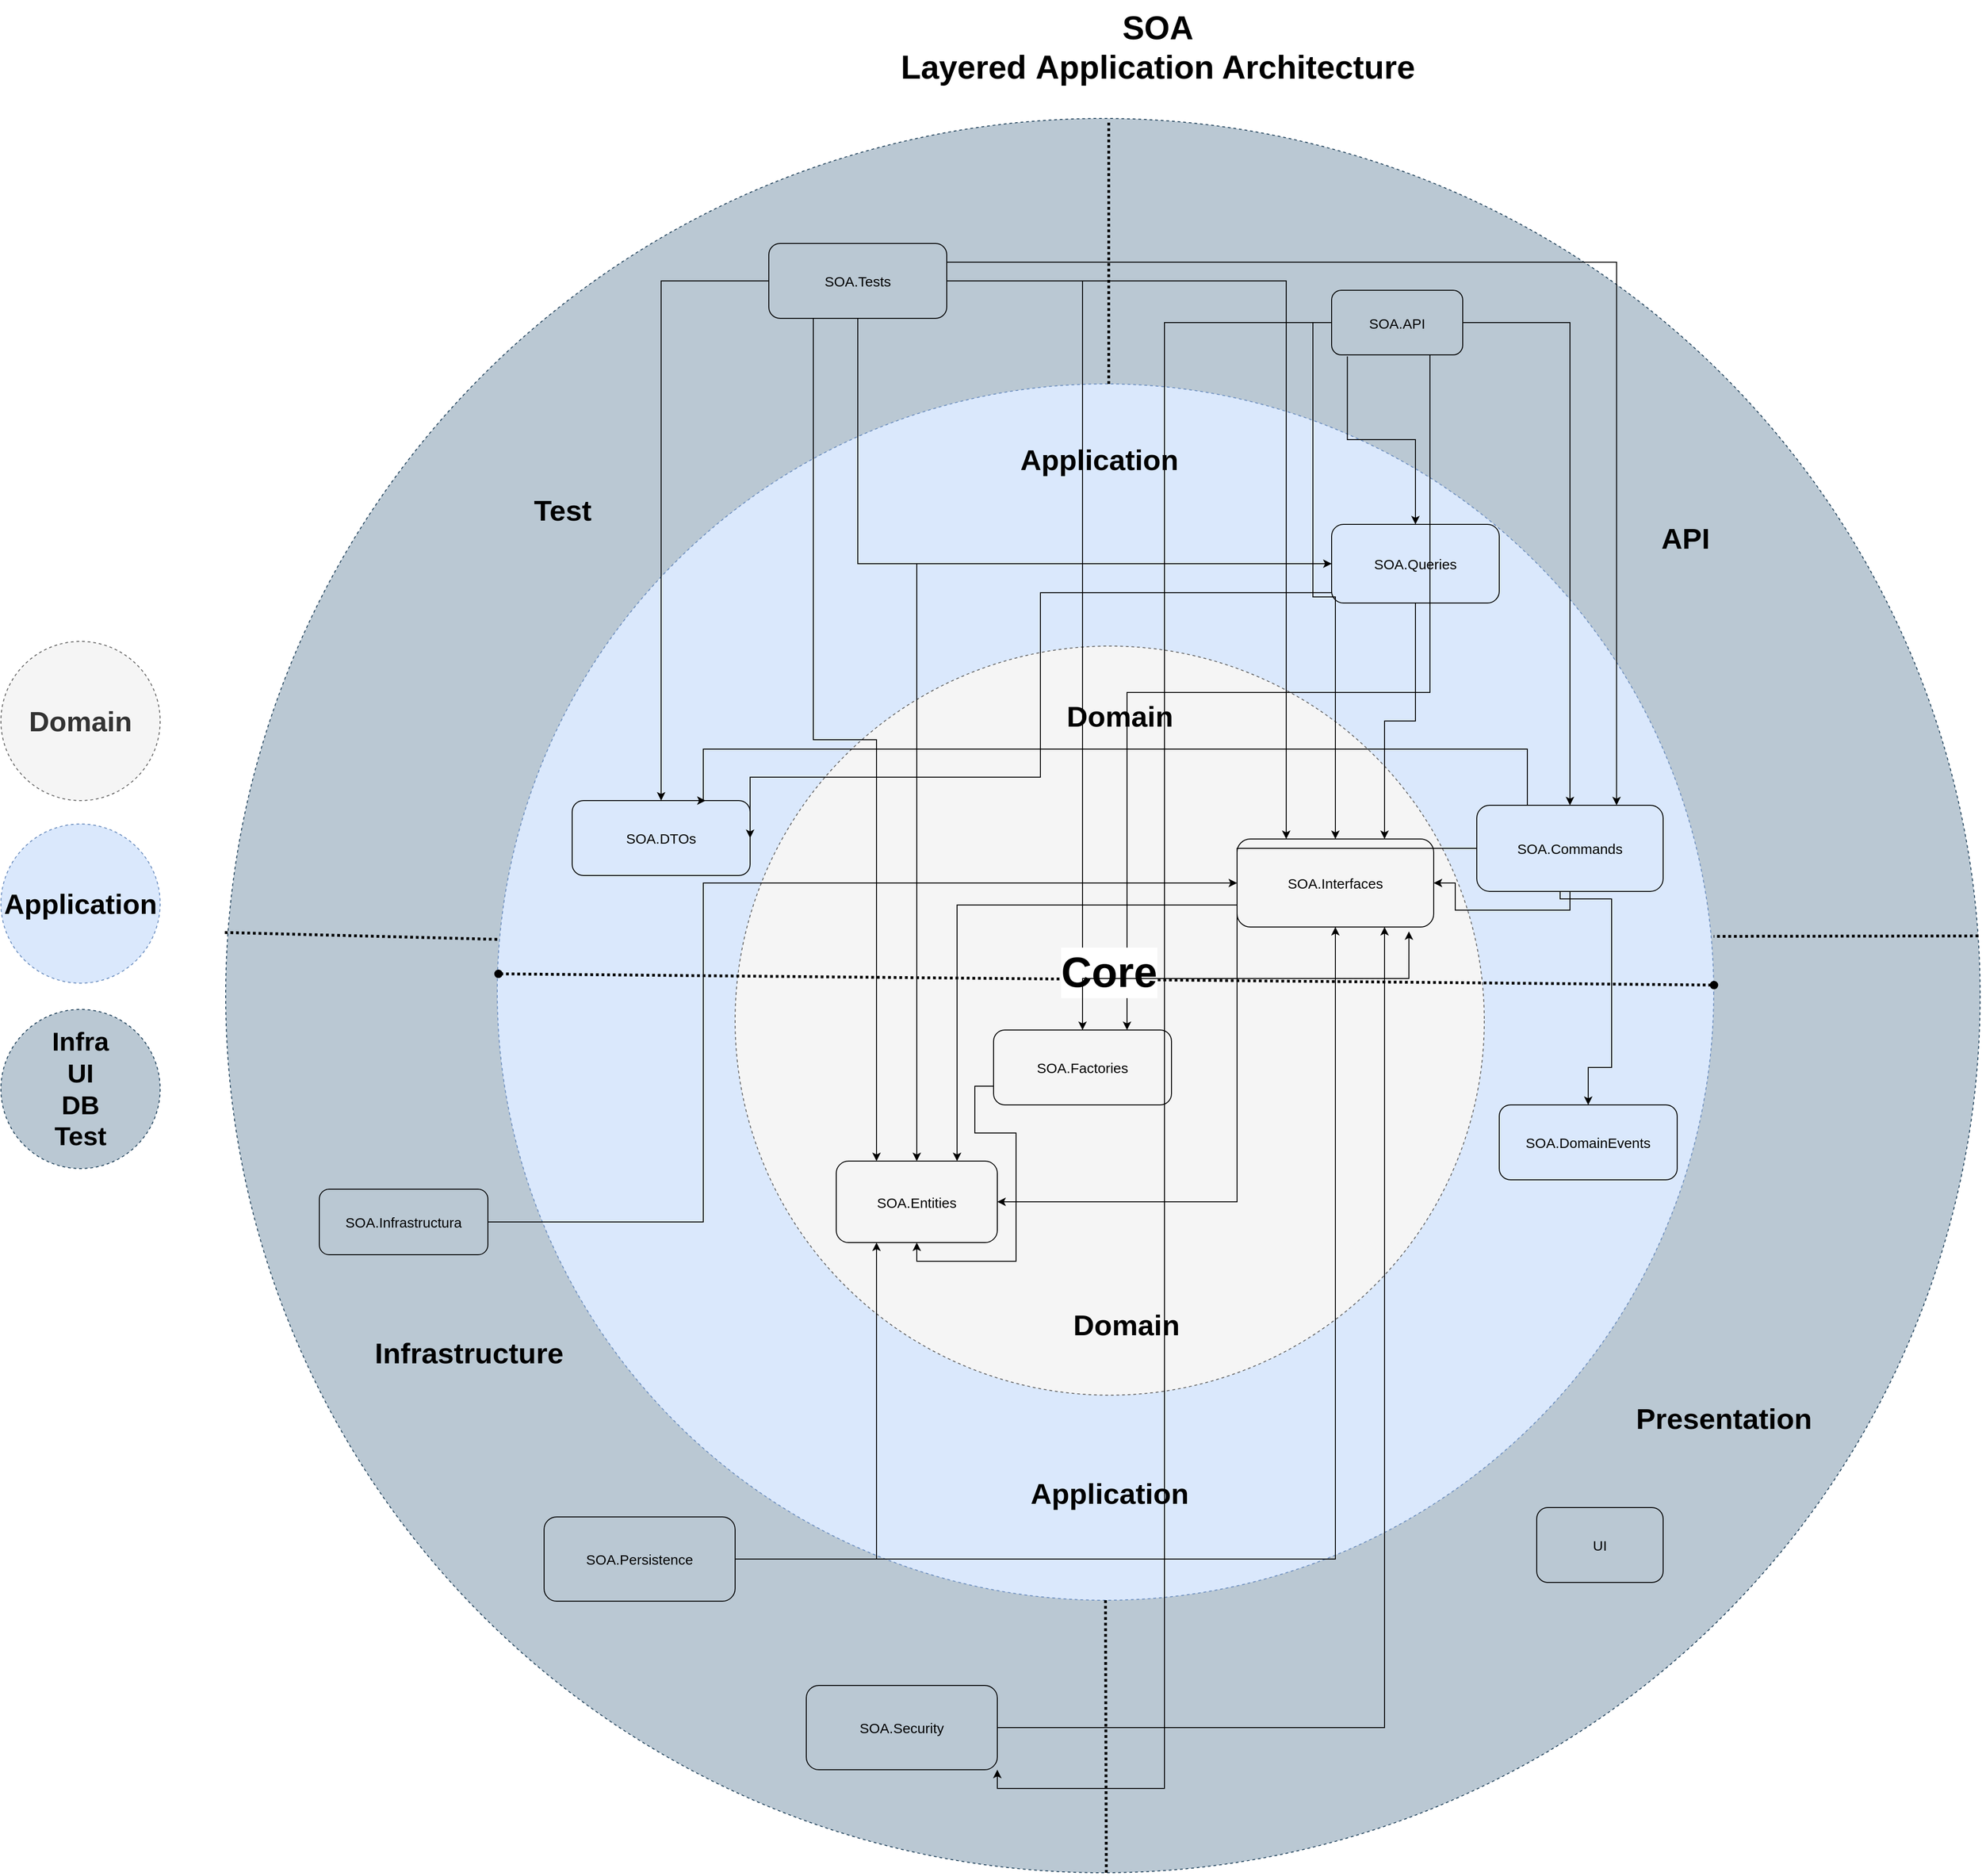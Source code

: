 <mxfile version="27.0.9">
  <diagram name="Page-1" id="FLmFSH2fauOtFWgZKn3T">
    <mxGraphModel dx="3443" dy="2691" grid="1" gridSize="10" guides="1" tooltips="1" connect="1" arrows="1" fold="1" page="1" pageScale="1" pageWidth="850" pageHeight="1100" math="0" shadow="0">
      <root>
        <mxCell id="0" />
        <mxCell id="1" parent="0" />
        <mxCell id="w6yxfU8nCAinHJ-jUUho-40" value="" style="ellipse;whiteSpace=wrap;html=1;aspect=fixed;dashed=1;fillColor=#bac8d3;strokeColor=#23445d;labelBorderColor=none;" parent="1" vertex="1">
          <mxGeometry x="-560" y="-313.5" width="1873.5" height="1873.5" as="geometry" />
        </mxCell>
        <mxCell id="w6yxfU8nCAinHJ-jUUho-39" value="" style="ellipse;whiteSpace=wrap;html=1;aspect=fixed;fillColor=#dae8fc;dashed=1;strokeColor=#6c8ebf;" parent="1" vertex="1">
          <mxGeometry x="-270" y="-30" width="1299" height="1299" as="geometry" />
        </mxCell>
        <mxCell id="w6yxfU8nCAinHJ-jUUho-38" value="" style="ellipse;whiteSpace=wrap;html=1;aspect=fixed;fillColor=#f5f5f5;dashed=1;strokeColor=#666666;fontColor=#333333;" parent="1" vertex="1">
          <mxGeometry x="-16" y="250" width="800" height="800" as="geometry" />
        </mxCell>
        <mxCell id="w6yxfU8nCAinHJ-jUUho-1" value="SOA.Entities" style="rounded=1;whiteSpace=wrap;html=1;fillColor=none;fontSize=15;" parent="1" vertex="1">
          <mxGeometry x="92" y="800" width="172" height="87" as="geometry" />
        </mxCell>
        <mxCell id="Z9Wd2oGmMGnyA7L_e7f--10" style="edgeStyle=orthogonalEdgeStyle;rounded=0;orthogonalLoop=1;jettySize=auto;html=1;exitX=0;exitY=0.75;exitDx=0;exitDy=0;entryX=0.75;entryY=0;entryDx=0;entryDy=0;" parent="1" source="w6yxfU8nCAinHJ-jUUho-3" target="w6yxfU8nCAinHJ-jUUho-1" edge="1">
          <mxGeometry relative="1" as="geometry" />
        </mxCell>
        <mxCell id="w6yxfU8nCAinHJ-jUUho-3" value="SOA.Interfaces" style="rounded=1;whiteSpace=wrap;html=1;fillColor=none;fontSize=15;" parent="1" vertex="1">
          <mxGeometry x="520" y="456" width="210" height="94" as="geometry" />
        </mxCell>
        <mxCell id="w6yxfU8nCAinHJ-jUUho-7" style="edgeStyle=orthogonalEdgeStyle;rounded=0;orthogonalLoop=1;jettySize=auto;html=1;exitX=0.5;exitY=1;exitDx=0;exitDy=0;entryX=1;entryY=0.5;entryDx=0;entryDy=0;" parent="1" source="w6yxfU8nCAinHJ-jUUho-6" target="w6yxfU8nCAinHJ-jUUho-3" edge="1">
          <mxGeometry relative="1" as="geometry" />
        </mxCell>
        <mxCell id="2m3COZUi8nTuCEncUUFN-5" style="edgeStyle=orthogonalEdgeStyle;rounded=0;orthogonalLoop=1;jettySize=auto;html=1;entryX=0.5;entryY=0;entryDx=0;entryDy=0;exitX=0.75;exitY=1;exitDx=0;exitDy=0;" edge="1" parent="1" source="w6yxfU8nCAinHJ-jUUho-6" target="w6yxfU8nCAinHJ-jUUho-10">
          <mxGeometry relative="1" as="geometry">
            <Array as="points">
              <mxPoint x="865" y="520" />
              <mxPoint x="920" y="520" />
              <mxPoint x="920" y="700" />
              <mxPoint x="895" y="700" />
            </Array>
          </mxGeometry>
        </mxCell>
        <mxCell id="2m3COZUi8nTuCEncUUFN-6" style="edgeStyle=orthogonalEdgeStyle;rounded=0;orthogonalLoop=1;jettySize=auto;html=1;entryX=0.75;entryY=0;entryDx=0;entryDy=0;exitX=0.25;exitY=0;exitDx=0;exitDy=0;" edge="1" parent="1" source="w6yxfU8nCAinHJ-jUUho-6" target="2m3COZUi8nTuCEncUUFN-1">
          <mxGeometry relative="1" as="geometry">
            <Array as="points">
              <mxPoint x="830" y="420" />
              <mxPoint x="830" y="360" />
              <mxPoint x="-50" y="360" />
              <mxPoint x="-50" y="415" />
            </Array>
          </mxGeometry>
        </mxCell>
        <mxCell id="2m3COZUi8nTuCEncUUFN-7" style="edgeStyle=orthogonalEdgeStyle;rounded=0;orthogonalLoop=1;jettySize=auto;html=1;entryX=1;entryY=0.5;entryDx=0;entryDy=0;" edge="1" parent="1" source="w6yxfU8nCAinHJ-jUUho-6" target="w6yxfU8nCAinHJ-jUUho-1">
          <mxGeometry relative="1" as="geometry" />
        </mxCell>
        <mxCell id="w6yxfU8nCAinHJ-jUUho-6" value="SOA.Commands" style="rounded=1;whiteSpace=wrap;html=1;fillColor=none;fontSize=15;" parent="1" vertex="1">
          <mxGeometry x="776" y="420" width="199" height="92" as="geometry" />
        </mxCell>
        <mxCell id="2m3COZUi8nTuCEncUUFN-2" style="edgeStyle=orthogonalEdgeStyle;rounded=0;orthogonalLoop=1;jettySize=auto;html=1;entryX=1;entryY=0.5;entryDx=0;entryDy=0;exitX=0;exitY=0.75;exitDx=0;exitDy=0;" edge="1" parent="1" source="w6yxfU8nCAinHJ-jUUho-8" target="2m3COZUi8nTuCEncUUFN-1">
          <mxGeometry relative="1" as="geometry">
            <Array as="points">
              <mxPoint x="310" y="193" />
              <mxPoint x="310" y="390" />
            </Array>
          </mxGeometry>
        </mxCell>
        <mxCell id="2m3COZUi8nTuCEncUUFN-3" style="edgeStyle=orthogonalEdgeStyle;rounded=0;orthogonalLoop=1;jettySize=auto;html=1;entryX=0.5;entryY=0;entryDx=0;entryDy=0;" edge="1" parent="1" source="w6yxfU8nCAinHJ-jUUho-8" target="w6yxfU8nCAinHJ-jUUho-1">
          <mxGeometry relative="1" as="geometry" />
        </mxCell>
        <mxCell id="2m3COZUi8nTuCEncUUFN-4" style="edgeStyle=orthogonalEdgeStyle;rounded=0;orthogonalLoop=1;jettySize=auto;html=1;entryX=0.75;entryY=0;entryDx=0;entryDy=0;" edge="1" parent="1" source="w6yxfU8nCAinHJ-jUUho-8" target="w6yxfU8nCAinHJ-jUUho-3">
          <mxGeometry relative="1" as="geometry" />
        </mxCell>
        <mxCell id="w6yxfU8nCAinHJ-jUUho-8" value="SOA.Queries" style="rounded=1;whiteSpace=wrap;html=1;fillColor=none;fontSize=15;" parent="1" vertex="1">
          <mxGeometry x="621" y="120" width="179" height="84" as="geometry" />
        </mxCell>
        <mxCell id="w6yxfU8nCAinHJ-jUUho-10" value="SOA.DomainEvents" style="rounded=1;whiteSpace=wrap;html=1;fillColor=none;fontSize=15;" parent="1" vertex="1">
          <mxGeometry x="800" y="740" width="190" height="80" as="geometry" />
        </mxCell>
        <mxCell id="w6yxfU8nCAinHJ-jUUho-18" style="edgeStyle=orthogonalEdgeStyle;rounded=0;orthogonalLoop=1;jettySize=auto;html=1;exitX=0;exitY=0.75;exitDx=0;exitDy=0;entryX=0.5;entryY=1;entryDx=0;entryDy=0;" parent="1" source="w6yxfU8nCAinHJ-jUUho-16" target="w6yxfU8nCAinHJ-jUUho-1" edge="1">
          <mxGeometry relative="1" as="geometry" />
        </mxCell>
        <mxCell id="w6yxfU8nCAinHJ-jUUho-16" value="&lt;div style=&quot;font-size: 15px;&quot;&gt;SOA.Factories&lt;/div&gt;" style="rounded=1;whiteSpace=wrap;html=1;fillColor=none;fontSize=15;" parent="1" vertex="1">
          <mxGeometry x="260" y="660" width="190" height="80" as="geometry" />
        </mxCell>
        <mxCell id="w6yxfU8nCAinHJ-jUUho-31" style="edgeStyle=orthogonalEdgeStyle;rounded=0;orthogonalLoop=1;jettySize=auto;html=1;entryX=0.5;entryY=0;entryDx=0;entryDy=0;exitX=0.12;exitY=1.024;exitDx=0;exitDy=0;exitPerimeter=0;" parent="1" source="w6yxfU8nCAinHJ-jUUho-26" target="w6yxfU8nCAinHJ-jUUho-8" edge="1">
          <mxGeometry relative="1" as="geometry">
            <mxPoint x="500" y="210" as="sourcePoint" />
          </mxGeometry>
        </mxCell>
        <mxCell id="w6yxfU8nCAinHJ-jUUho-32" style="edgeStyle=orthogonalEdgeStyle;rounded=0;orthogonalLoop=1;jettySize=auto;html=1;exitX=1;exitY=0.5;exitDx=0;exitDy=0;" parent="1" source="w6yxfU8nCAinHJ-jUUho-26" target="w6yxfU8nCAinHJ-jUUho-6" edge="1">
          <mxGeometry relative="1" as="geometry" />
        </mxCell>
        <mxCell id="w6yxfU8nCAinHJ-jUUho-35" style="edgeStyle=orthogonalEdgeStyle;rounded=0;orthogonalLoop=1;jettySize=auto;html=1;exitX=0;exitY=0.5;exitDx=0;exitDy=0;" parent="1" source="w6yxfU8nCAinHJ-jUUho-26" target="w6yxfU8nCAinHJ-jUUho-3" edge="1">
          <mxGeometry relative="1" as="geometry" />
        </mxCell>
        <mxCell id="w6yxfU8nCAinHJ-jUUho-36" style="edgeStyle=orthogonalEdgeStyle;rounded=0;orthogonalLoop=1;jettySize=auto;html=1;exitX=0.75;exitY=1;exitDx=0;exitDy=0;entryX=0.75;entryY=0;entryDx=0;entryDy=0;" parent="1" source="w6yxfU8nCAinHJ-jUUho-26" target="w6yxfU8nCAinHJ-jUUho-16" edge="1">
          <mxGeometry relative="1" as="geometry" />
        </mxCell>
        <mxCell id="2m3COZUi8nTuCEncUUFN-12" style="edgeStyle=orthogonalEdgeStyle;rounded=0;orthogonalLoop=1;jettySize=auto;html=1;entryX=1;entryY=1;entryDx=0;entryDy=0;" edge="1" parent="1" source="w6yxfU8nCAinHJ-jUUho-26" target="WUf349sa_xHHxx_Rq2RV-1">
          <mxGeometry relative="1" as="geometry" />
        </mxCell>
        <mxCell id="w6yxfU8nCAinHJ-jUUho-26" value="&lt;div style=&quot;font-size: 15px;&quot;&gt;SOA.API&lt;/div&gt;" style="rounded=1;whiteSpace=wrap;html=1;fillColor=none;fontSize=15;" parent="1" vertex="1">
          <mxGeometry x="621" y="-130" width="140" height="69" as="geometry" />
        </mxCell>
        <mxCell id="2m3COZUi8nTuCEncUUFN-9" style="edgeStyle=orthogonalEdgeStyle;rounded=0;orthogonalLoop=1;jettySize=auto;html=1;entryX=0.25;entryY=1;entryDx=0;entryDy=0;" edge="1" parent="1" source="w6yxfU8nCAinHJ-jUUho-41" target="w6yxfU8nCAinHJ-jUUho-1">
          <mxGeometry relative="1" as="geometry" />
        </mxCell>
        <mxCell id="2m3COZUi8nTuCEncUUFN-10" style="edgeStyle=orthogonalEdgeStyle;rounded=0;orthogonalLoop=1;jettySize=auto;html=1;entryX=0.5;entryY=1;entryDx=0;entryDy=0;" edge="1" parent="1" source="w6yxfU8nCAinHJ-jUUho-41" target="w6yxfU8nCAinHJ-jUUho-3">
          <mxGeometry relative="1" as="geometry" />
        </mxCell>
        <mxCell id="w6yxfU8nCAinHJ-jUUho-41" value="SOA.Persistence" style="rounded=1;whiteSpace=wrap;html=1;fillColor=none;fontSize=15;" parent="1" vertex="1">
          <mxGeometry x="-220" y="1180" width="204" height="90" as="geometry" />
        </mxCell>
        <mxCell id="Z9Wd2oGmMGnyA7L_e7f--3" style="edgeStyle=orthogonalEdgeStyle;rounded=0;orthogonalLoop=1;jettySize=auto;html=1;exitX=0.5;exitY=1;exitDx=0;exitDy=0;entryX=0;entryY=0.5;entryDx=0;entryDy=0;" parent="1" source="Z9Wd2oGmMGnyA7L_e7f--1" target="w6yxfU8nCAinHJ-jUUho-8" edge="1">
          <mxGeometry relative="1" as="geometry" />
        </mxCell>
        <mxCell id="Z9Wd2oGmMGnyA7L_e7f--4" style="edgeStyle=orthogonalEdgeStyle;rounded=0;orthogonalLoop=1;jettySize=auto;html=1;exitX=1;exitY=0.25;exitDx=0;exitDy=0;entryX=0.75;entryY=0;entryDx=0;entryDy=0;" parent="1" source="Z9Wd2oGmMGnyA7L_e7f--1" target="w6yxfU8nCAinHJ-jUUho-6" edge="1">
          <mxGeometry relative="1" as="geometry" />
        </mxCell>
        <mxCell id="eWdU1vIHaHKnhdsmp3fb-1" style="edgeStyle=orthogonalEdgeStyle;rounded=0;orthogonalLoop=1;jettySize=auto;html=1;exitX=0.25;exitY=1;exitDx=0;exitDy=0;entryX=0.25;entryY=0;entryDx=0;entryDy=0;" parent="1" source="Z9Wd2oGmMGnyA7L_e7f--1" target="w6yxfU8nCAinHJ-jUUho-1" edge="1">
          <mxGeometry relative="1" as="geometry" />
        </mxCell>
        <mxCell id="2m3COZUi8nTuCEncUUFN-13" style="edgeStyle=orthogonalEdgeStyle;rounded=0;orthogonalLoop=1;jettySize=auto;html=1;entryX=0.25;entryY=0;entryDx=0;entryDy=0;" edge="1" parent="1" source="Z9Wd2oGmMGnyA7L_e7f--1" target="w6yxfU8nCAinHJ-jUUho-3">
          <mxGeometry relative="1" as="geometry" />
        </mxCell>
        <mxCell id="2m3COZUi8nTuCEncUUFN-14" style="edgeStyle=orthogonalEdgeStyle;rounded=0;orthogonalLoop=1;jettySize=auto;html=1;" edge="1" parent="1" source="Z9Wd2oGmMGnyA7L_e7f--1" target="w6yxfU8nCAinHJ-jUUho-16">
          <mxGeometry relative="1" as="geometry" />
        </mxCell>
        <mxCell id="2m3COZUi8nTuCEncUUFN-15" style="edgeStyle=orthogonalEdgeStyle;rounded=0;orthogonalLoop=1;jettySize=auto;html=1;" edge="1" parent="1" source="Z9Wd2oGmMGnyA7L_e7f--1" target="2m3COZUi8nTuCEncUUFN-1">
          <mxGeometry relative="1" as="geometry" />
        </mxCell>
        <mxCell id="Z9Wd2oGmMGnyA7L_e7f--1" value="SOA.Tests" style="rounded=1;whiteSpace=wrap;html=1;fillColor=none;fontSize=15;" parent="1" vertex="1">
          <mxGeometry x="20" y="-180" width="190" height="80" as="geometry" />
        </mxCell>
        <mxCell id="Z9Wd2oGmMGnyA7L_e7f--7" value="UI" style="rounded=1;whiteSpace=wrap;html=1;fillColor=none;fontSize=15;" parent="1" vertex="1">
          <mxGeometry x="840" y="1170" width="135" height="80" as="geometry" />
        </mxCell>
        <mxCell id="Z9Wd2oGmMGnyA7L_e7f--15" value="SOA&lt;div style=&quot;font-size: 35px;&quot;&gt;Layered&amp;nbsp;&lt;span style=&quot;background-color: initial; font-size: 35px;&quot;&gt;Application Architecture&lt;/span&gt;&lt;/div&gt;" style="text;html=1;align=center;verticalAlign=middle;whiteSpace=wrap;rounded=0;fontStyle=1;fontSize=35;" parent="1" vertex="1">
          <mxGeometry x="130" y="-440" width="611" height="100" as="geometry" />
        </mxCell>
        <mxCell id="2m3COZUi8nTuCEncUUFN-8" style="edgeStyle=orthogonalEdgeStyle;rounded=0;orthogonalLoop=1;jettySize=auto;html=1;entryX=0;entryY=0.5;entryDx=0;entryDy=0;" edge="1" parent="1" source="8oZCDSHBBiEf-VT1UEIX-1" target="w6yxfU8nCAinHJ-jUUho-3">
          <mxGeometry relative="1" as="geometry">
            <Array as="points">
              <mxPoint x="-50" y="865" />
              <mxPoint x="-50" y="503" />
            </Array>
          </mxGeometry>
        </mxCell>
        <mxCell id="8oZCDSHBBiEf-VT1UEIX-1" value="SOA.Infrastructura" style="rounded=1;whiteSpace=wrap;html=1;fillColor=none;fontSize=15;" parent="1" vertex="1">
          <mxGeometry x="-460" y="830" width="180" height="70" as="geometry" />
        </mxCell>
        <mxCell id="FkwA9XZLPu9-d_vQuy5E-12" value="" style="endArrow=oval;startArrow=oval;html=1;rounded=0;strokeWidth=3;exitX=1.001;exitY=0.485;exitDx=0;exitDy=0;exitPerimeter=0;dashed=1;dashPattern=1 1;startFill=1;endFill=1;entryX=0.001;entryY=0.485;entryDx=0;entryDy=0;entryPerimeter=0;labelBackgroundColor=default;" parent="1" target="w6yxfU8nCAinHJ-jUUho-39" edge="1">
          <mxGeometry width="50" height="50" relative="1" as="geometry">
            <mxPoint x="1029.299" y="612.015" as="sourcePoint" />
            <mxPoint x="-274" y="600" as="targetPoint" />
          </mxGeometry>
        </mxCell>
        <mxCell id="FkwA9XZLPu9-d_vQuy5E-13" value="&lt;font style=&quot;font-size: 45px;&quot;&gt;Core&lt;/font&gt;" style="edgeLabel;html=1;align=center;verticalAlign=middle;resizable=0;points=[];labelBackgroundColor=default;fontSize=31;fontStyle=1" parent="FkwA9XZLPu9-d_vQuy5E-12" vertex="1" connectable="0">
          <mxGeometry x="0.166" y="-5" relative="1" as="geometry">
            <mxPoint x="110" y="-2" as="offset" />
          </mxGeometry>
        </mxCell>
        <mxCell id="FkwA9XZLPu9-d_vQuy5E-17" value="" style="endArrow=none;dashed=1;html=1;strokeWidth=3;rounded=0;entryX=0.5;entryY=1;entryDx=0;entryDy=0;dashPattern=1 1;" parent="1" source="w6yxfU8nCAinHJ-jUUho-40" target="w6yxfU8nCAinHJ-jUUho-39" edge="1">
          <mxGeometry width="50" height="50" relative="1" as="geometry">
            <mxPoint x="330" y="1360" as="sourcePoint" />
            <mxPoint x="380" y="1310" as="targetPoint" />
          </mxGeometry>
        </mxCell>
        <mxCell id="FkwA9XZLPu9-d_vQuy5E-19" value="" style="endArrow=none;dashed=1;html=1;strokeWidth=3;rounded=0;dashPattern=1 1;" parent="1" edge="1">
          <mxGeometry width="50" height="50" relative="1" as="geometry">
            <mxPoint x="383" y="-30" as="sourcePoint" />
            <mxPoint x="383" y="-310" as="targetPoint" />
          </mxGeometry>
        </mxCell>
        <mxCell id="FkwA9XZLPu9-d_vQuy5E-20" value="" style="endArrow=none;dashed=1;html=1;strokeWidth=3;rounded=0;exitX=0.007;exitY=0.438;exitDx=0;exitDy=0;exitPerimeter=0;entryX=-0.002;entryY=0.464;entryDx=0;entryDy=0;entryPerimeter=0;fontStyle=1;dashPattern=1 1;" parent="1" target="w6yxfU8nCAinHJ-jUUho-40" edge="1">
          <mxGeometry width="50" height="50" relative="1" as="geometry">
            <mxPoint x="-269.997" y="563.192" as="sourcePoint" />
            <mxPoint x="-525" y="563" as="targetPoint" />
          </mxGeometry>
        </mxCell>
        <mxCell id="FkwA9XZLPu9-d_vQuy5E-21" value="" style="endArrow=none;dashed=1;html=1;strokeWidth=3;rounded=0;exitX=0.999;exitY=0.466;exitDx=0;exitDy=0;exitPerimeter=0;dashPattern=1 1;" parent="1" source="w6yxfU8nCAinHJ-jUUho-40" edge="1">
          <mxGeometry width="50" height="50" relative="1" as="geometry">
            <mxPoint x="1284.003" y="560.192" as="sourcePoint" />
            <mxPoint x="1029" y="560" as="targetPoint" />
          </mxGeometry>
        </mxCell>
        <mxCell id="FkwA9XZLPu9-d_vQuy5E-23" value="Application" style="ellipse;whiteSpace=wrap;html=1;aspect=fixed;fillColor=#dae8fc;dashed=1;strokeColor=#6c8ebf;fontStyle=1;fontSize=30;" parent="1" vertex="1">
          <mxGeometry x="-800" y="440" width="170" height="170" as="geometry" />
        </mxCell>
        <mxCell id="FkwA9XZLPu9-d_vQuy5E-24" value="&lt;font style=&quot;font-size: 30px;&quot;&gt;&lt;b&gt;Domain&lt;/b&gt;&lt;/font&gt;" style="ellipse;whiteSpace=wrap;html=1;aspect=fixed;fillColor=#f5f5f5;dashed=1;strokeColor=#666666;fontColor=#333333;" parent="1" vertex="1">
          <mxGeometry x="-800" y="245" width="170" height="170" as="geometry" />
        </mxCell>
        <mxCell id="FkwA9XZLPu9-d_vQuy5E-25" value="&lt;font style=&quot;font-size: 28px;&quot;&gt;Infra&lt;/font&gt;&lt;div style=&quot;font-size: 28px;&quot;&gt;UI&lt;/div&gt;&lt;div style=&quot;font-size: 28px;&quot;&gt;DB&lt;/div&gt;&lt;div style=&quot;font-size: 28px;&quot;&gt;Test&lt;/div&gt;" style="ellipse;whiteSpace=wrap;html=1;aspect=fixed;dashed=1;fillColor=#bac8d3;strokeColor=#23445d;fontSize=28;fontStyle=1" parent="1" vertex="1">
          <mxGeometry x="-800" y="638" width="170" height="170" as="geometry" />
        </mxCell>
        <mxCell id="eWdU1vIHaHKnhdsmp3fb-2" style="edgeStyle=orthogonalEdgeStyle;rounded=0;orthogonalLoop=1;jettySize=auto;html=1;exitX=0.5;exitY=0;exitDx=0;exitDy=0;entryX=0.874;entryY=1.05;entryDx=0;entryDy=0;entryPerimeter=0;" parent="1" source="w6yxfU8nCAinHJ-jUUho-16" target="w6yxfU8nCAinHJ-jUUho-3" edge="1">
          <mxGeometry relative="1" as="geometry" />
        </mxCell>
        <mxCell id="eWdU1vIHaHKnhdsmp3fb-3" value="Test" style="text;html=1;align=center;verticalAlign=middle;whiteSpace=wrap;rounded=0;fontSize=31;fontStyle=1" parent="1" vertex="1">
          <mxGeometry x="-230" y="90" width="60" height="30" as="geometry" />
        </mxCell>
        <mxCell id="eWdU1vIHaHKnhdsmp3fb-4" value="API" style="text;html=1;align=center;verticalAlign=middle;whiteSpace=wrap;rounded=0;fontSize=31;fontStyle=1" parent="1" vertex="1">
          <mxGeometry x="969" y="120" width="60" height="30" as="geometry" />
        </mxCell>
        <mxCell id="eWdU1vIHaHKnhdsmp3fb-5" value="Infrastructure" style="text;html=1;align=center;verticalAlign=middle;whiteSpace=wrap;rounded=0;fontSize=31;fontStyle=1" parent="1" vertex="1">
          <mxGeometry x="-330" y="990" width="60" height="30" as="geometry" />
        </mxCell>
        <mxCell id="eWdU1vIHaHKnhdsmp3fb-6" value="Presentation" style="text;html=1;align=center;verticalAlign=middle;whiteSpace=wrap;rounded=0;fontSize=31;fontStyle=1" parent="1" vertex="1">
          <mxGeometry x="1009.5" y="1060" width="60" height="30" as="geometry" />
        </mxCell>
        <mxCell id="eWdU1vIHaHKnhdsmp3fb-9" value="Application" style="text;html=1;align=center;verticalAlign=middle;whiteSpace=wrap;rounded=0;fontSize=31;fontStyle=1" parent="1" vertex="1">
          <mxGeometry x="354" y="1140" width="60" height="30" as="geometry" />
        </mxCell>
        <mxCell id="eWdU1vIHaHKnhdsmp3fb-11" value="Domain" style="text;html=1;align=center;verticalAlign=middle;whiteSpace=wrap;rounded=0;fontSize=31;fontStyle=1" parent="1" vertex="1">
          <mxGeometry x="372" y="960" width="60" height="30" as="geometry" />
        </mxCell>
        <mxCell id="eWdU1vIHaHKnhdsmp3fb-13" value="Application" style="text;html=1;align=center;verticalAlign=middle;whiteSpace=wrap;rounded=0;fontSize=31;fontStyle=1" parent="1" vertex="1">
          <mxGeometry x="343" y="36" width="60" height="30" as="geometry" />
        </mxCell>
        <mxCell id="eWdU1vIHaHKnhdsmp3fb-14" value="Domain" style="text;html=1;align=center;verticalAlign=middle;whiteSpace=wrap;rounded=0;fontSize=31;fontStyle=1" parent="1" vertex="1">
          <mxGeometry x="365" y="310" width="60" height="30" as="geometry" />
        </mxCell>
        <mxCell id="2m3COZUi8nTuCEncUUFN-11" style="edgeStyle=orthogonalEdgeStyle;rounded=0;orthogonalLoop=1;jettySize=auto;html=1;entryX=0.75;entryY=1;entryDx=0;entryDy=0;" edge="1" parent="1" source="WUf349sa_xHHxx_Rq2RV-1" target="w6yxfU8nCAinHJ-jUUho-3">
          <mxGeometry relative="1" as="geometry" />
        </mxCell>
        <mxCell id="WUf349sa_xHHxx_Rq2RV-1" value="SOA.Security" style="rounded=1;whiteSpace=wrap;html=1;fillColor=none;fontSize=15;" parent="1" vertex="1">
          <mxGeometry x="60" y="1360" width="204" height="90" as="geometry" />
        </mxCell>
        <mxCell id="2m3COZUi8nTuCEncUUFN-1" value="SOA.DTOs" style="rounded=1;whiteSpace=wrap;html=1;fillColor=none;fontSize=15;" vertex="1" parent="1">
          <mxGeometry x="-190" y="415" width="190" height="80" as="geometry" />
        </mxCell>
      </root>
    </mxGraphModel>
  </diagram>
</mxfile>

